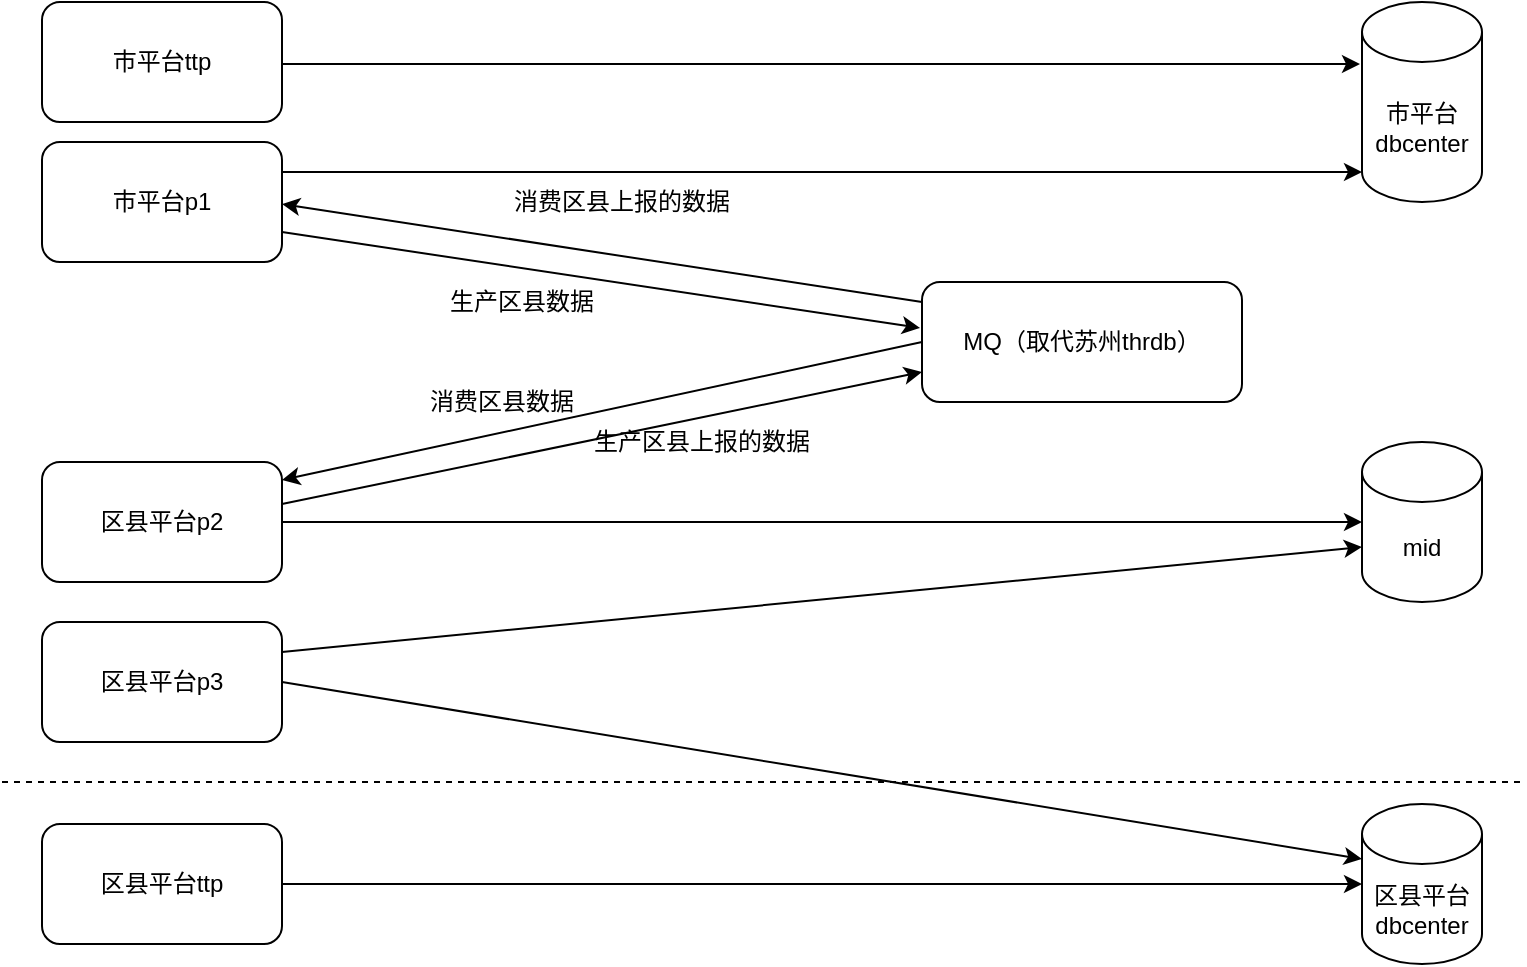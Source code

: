 <mxfile version="14.2.7" type="github">
  <diagram id="w1guME6t5fK44oVbPNSu" name="Page-1">
    <mxGraphModel dx="1422" dy="794" grid="1" gridSize="10" guides="1" tooltips="1" connect="1" arrows="1" fold="1" page="1" pageScale="1" pageWidth="827" pageHeight="1169" math="0" shadow="0">
      <root>
        <mxCell id="0" />
        <mxCell id="1" parent="0" />
        <mxCell id="IfdqBlLpo-zzvkpXPFCm-2" value="市平台ttp" style="rounded=1;whiteSpace=wrap;html=1;" parent="1" vertex="1">
          <mxGeometry x="60" y="130" width="120" height="60" as="geometry" />
        </mxCell>
        <mxCell id="IfdqBlLpo-zzvkpXPFCm-3" value="市平台p1" style="rounded=1;whiteSpace=wrap;html=1;" parent="1" vertex="1">
          <mxGeometry x="60" y="200" width="120" height="60" as="geometry" />
        </mxCell>
        <mxCell id="IfdqBlLpo-zzvkpXPFCm-4" value="市平台dbcenter" style="shape=cylinder3;whiteSpace=wrap;html=1;boundedLbl=1;backgroundOutline=1;size=15;" parent="1" vertex="1">
          <mxGeometry x="720" y="130" width="60" height="100" as="geometry" />
        </mxCell>
        <mxCell id="IfdqBlLpo-zzvkpXPFCm-5" value="mid" style="shape=cylinder3;whiteSpace=wrap;html=1;boundedLbl=1;backgroundOutline=1;size=15;" parent="1" vertex="1">
          <mxGeometry x="720" y="350" width="60" height="80" as="geometry" />
        </mxCell>
        <mxCell id="IfdqBlLpo-zzvkpXPFCm-6" value="区县平台dbcenter" style="shape=cylinder3;whiteSpace=wrap;html=1;boundedLbl=1;backgroundOutline=1;size=15;" parent="1" vertex="1">
          <mxGeometry x="720" y="531" width="60" height="80" as="geometry" />
        </mxCell>
        <mxCell id="9T1MFtXtbjRGyugKkLxL-1" value="区县平台p2" style="rounded=1;whiteSpace=wrap;html=1;" parent="1" vertex="1">
          <mxGeometry x="60" y="360" width="120" height="60" as="geometry" />
        </mxCell>
        <mxCell id="9T1MFtXtbjRGyugKkLxL-2" value="区县平台p3" style="rounded=1;whiteSpace=wrap;html=1;" parent="1" vertex="1">
          <mxGeometry x="60" y="440" width="120" height="60" as="geometry" />
        </mxCell>
        <mxCell id="9T1MFtXtbjRGyugKkLxL-3" value="" style="endArrow=classic;html=1;" parent="1" edge="1">
          <mxGeometry width="50" height="50" relative="1" as="geometry">
            <mxPoint x="180" y="161" as="sourcePoint" />
            <mxPoint x="719" y="161" as="targetPoint" />
          </mxGeometry>
        </mxCell>
        <mxCell id="9T1MFtXtbjRGyugKkLxL-5" value="MQ（取代苏州thrdb）" style="rounded=1;whiteSpace=wrap;html=1;" parent="1" vertex="1">
          <mxGeometry x="500" y="270" width="160" height="60" as="geometry" />
        </mxCell>
        <mxCell id="9T1MFtXtbjRGyugKkLxL-6" value="" style="endArrow=classic;html=1;exitX=0;exitY=0.167;exitDx=0;exitDy=0;entryX=1;entryY=0.5;entryDx=0;entryDy=0;exitPerimeter=0;" parent="1" source="9T1MFtXtbjRGyugKkLxL-5" edge="1">
          <mxGeometry width="50" height="50" relative="1" as="geometry">
            <mxPoint x="500" y="271" as="sourcePoint" />
            <mxPoint x="180" y="231" as="targetPoint" />
          </mxGeometry>
        </mxCell>
        <mxCell id="9T1MFtXtbjRGyugKkLxL-7" value="" style="endArrow=classic;html=1;exitX=1;exitY=0.75;exitDx=0;exitDy=0;entryX=-0.006;entryY=0.383;entryDx=0;entryDy=0;entryPerimeter=0;" parent="1" source="IfdqBlLpo-zzvkpXPFCm-3" target="9T1MFtXtbjRGyugKkLxL-5" edge="1">
          <mxGeometry width="50" height="50" relative="1" as="geometry">
            <mxPoint x="230" y="310" as="sourcePoint" />
            <mxPoint x="500" y="300" as="targetPoint" />
          </mxGeometry>
        </mxCell>
        <mxCell id="9T1MFtXtbjRGyugKkLxL-8" value="消费区县上报的数据" style="text;html=1;strokeColor=none;fillColor=none;align=center;verticalAlign=middle;whiteSpace=wrap;rounded=0;" parent="1" vertex="1">
          <mxGeometry x="280" y="220" width="140" height="20" as="geometry" />
        </mxCell>
        <mxCell id="9T1MFtXtbjRGyugKkLxL-9" value="生产区县数据" style="text;html=1;strokeColor=none;fillColor=none;align=center;verticalAlign=middle;whiteSpace=wrap;rounded=0;" parent="1" vertex="1">
          <mxGeometry x="230" y="270" width="140" height="20" as="geometry" />
        </mxCell>
        <mxCell id="9T1MFtXtbjRGyugKkLxL-10" value="" style="endArrow=classic;html=1;exitX=1;exitY=0.5;exitDx=0;exitDy=0;entryX=0;entryY=0.5;entryDx=0;entryDy=0;entryPerimeter=0;" parent="1" source="9T1MFtXtbjRGyugKkLxL-1" target="IfdqBlLpo-zzvkpXPFCm-5" edge="1">
          <mxGeometry width="50" height="50" relative="1" as="geometry">
            <mxPoint x="190" y="170" as="sourcePoint" />
            <mxPoint x="918.98" y="169" as="targetPoint" />
          </mxGeometry>
        </mxCell>
        <mxCell id="9T1MFtXtbjRGyugKkLxL-11" value="" style="endArrow=classic;html=1;exitX=1;exitY=0.25;exitDx=0;exitDy=0;entryX=0;entryY=1;entryDx=0;entryDy=-15;entryPerimeter=0;" parent="1" source="IfdqBlLpo-zzvkpXPFCm-3" target="IfdqBlLpo-zzvkpXPFCm-4" edge="1">
          <mxGeometry width="50" height="50" relative="1" as="geometry">
            <mxPoint x="190" y="170" as="sourcePoint" />
            <mxPoint x="907" y="200" as="targetPoint" />
          </mxGeometry>
        </mxCell>
        <mxCell id="9T1MFtXtbjRGyugKkLxL-12" value="" style="endArrow=classic;html=1;exitX=1;exitY=0.25;exitDx=0;exitDy=0;entryX=0;entryY=0.75;entryDx=0;entryDy=0;" parent="1" target="9T1MFtXtbjRGyugKkLxL-5" edge="1">
          <mxGeometry width="50" height="50" relative="1" as="geometry">
            <mxPoint x="180" y="381" as="sourcePoint" />
            <mxPoint x="500" y="305" as="targetPoint" />
          </mxGeometry>
        </mxCell>
        <mxCell id="9T1MFtXtbjRGyugKkLxL-13" value="生产区县上报的数据" style="text;html=1;strokeColor=none;fillColor=none;align=center;verticalAlign=middle;whiteSpace=wrap;rounded=0;" parent="1" vertex="1">
          <mxGeometry x="320" y="340" width="140" height="20" as="geometry" />
        </mxCell>
        <mxCell id="9T1MFtXtbjRGyugKkLxL-14" value="" style="endArrow=classic;html=1;entryX=1;entryY=0.5;entryDx=0;entryDy=0;exitX=0;exitY=0.5;exitDx=0;exitDy=0;" parent="1" source="9T1MFtXtbjRGyugKkLxL-5" edge="1">
          <mxGeometry width="50" height="50" relative="1" as="geometry">
            <mxPoint x="490" y="299" as="sourcePoint" />
            <mxPoint x="180" y="369" as="targetPoint" />
          </mxGeometry>
        </mxCell>
        <mxCell id="9T1MFtXtbjRGyugKkLxL-15" value="消费区县数据" style="text;html=1;strokeColor=none;fillColor=none;align=center;verticalAlign=middle;whiteSpace=wrap;rounded=0;" parent="1" vertex="1">
          <mxGeometry x="220" y="320" width="140" height="20" as="geometry" />
        </mxCell>
        <mxCell id="9T1MFtXtbjRGyugKkLxL-16" value="" style="endArrow=classic;html=1;exitX=1;exitY=0.25;exitDx=0;exitDy=0;entryX=0;entryY=0;entryDx=0;entryDy=52.5;entryPerimeter=0;" parent="1" source="9T1MFtXtbjRGyugKkLxL-2" target="IfdqBlLpo-zzvkpXPFCm-5" edge="1">
          <mxGeometry width="50" height="50" relative="1" as="geometry">
            <mxPoint x="190" y="170" as="sourcePoint" />
            <mxPoint x="918.98" y="169" as="targetPoint" />
          </mxGeometry>
        </mxCell>
        <mxCell id="9T1MFtXtbjRGyugKkLxL-17" value="" style="endArrow=classic;html=1;exitX=1;exitY=0.5;exitDx=0;exitDy=0;entryX=0;entryY=0;entryDx=0;entryDy=27.5;entryPerimeter=0;" parent="1" source="9T1MFtXtbjRGyugKkLxL-2" target="IfdqBlLpo-zzvkpXPFCm-6" edge="1">
          <mxGeometry width="50" height="50" relative="1" as="geometry">
            <mxPoint x="200" y="180" as="sourcePoint" />
            <mxPoint x="928.98" y="179" as="targetPoint" />
          </mxGeometry>
        </mxCell>
        <mxCell id="WSY9wLAr6_uFFx9qB3_V-1" value="区县平台ttp" style="rounded=1;whiteSpace=wrap;html=1;" vertex="1" parent="1">
          <mxGeometry x="60" y="541" width="120" height="60" as="geometry" />
        </mxCell>
        <mxCell id="WSY9wLAr6_uFFx9qB3_V-2" value="" style="endArrow=classic;html=1;exitX=1;exitY=0.5;exitDx=0;exitDy=0;entryX=0;entryY=0.5;entryDx=0;entryDy=0;entryPerimeter=0;" edge="1" parent="1" source="WSY9wLAr6_uFFx9qB3_V-1" target="IfdqBlLpo-zzvkpXPFCm-6">
          <mxGeometry width="50" height="50" relative="1" as="geometry">
            <mxPoint x="190" y="170" as="sourcePoint" />
            <mxPoint x="728.98" y="170.8" as="targetPoint" />
          </mxGeometry>
        </mxCell>
        <mxCell id="WSY9wLAr6_uFFx9qB3_V-3" value="" style="endArrow=none;dashed=1;html=1;" edge="1" parent="1">
          <mxGeometry width="50" height="50" relative="1" as="geometry">
            <mxPoint x="40" y="520" as="sourcePoint" />
            <mxPoint x="800" y="520" as="targetPoint" />
          </mxGeometry>
        </mxCell>
      </root>
    </mxGraphModel>
  </diagram>
</mxfile>
